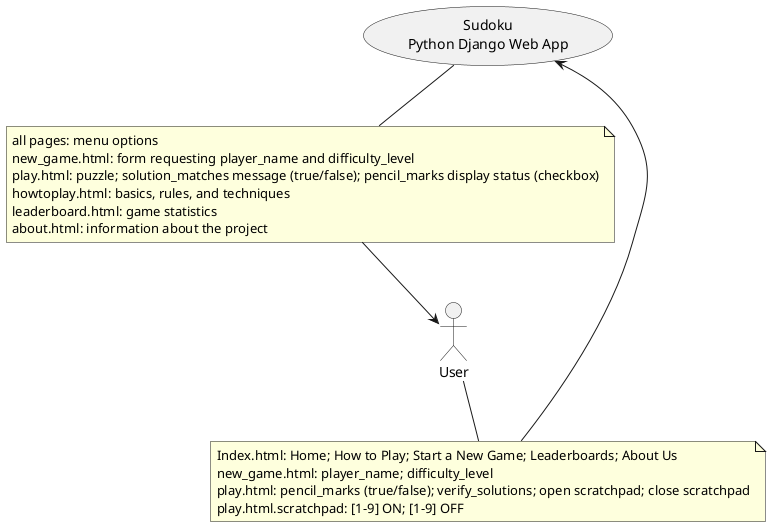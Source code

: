 @startuml
(Sudoku\nPython Django Web App) as (WebApp)

note as input
    Index.html: Home; How to Play; Start a New Game; Leaderboards; About Us
    new_game.html: player_name; difficulty_level
    play.html: pencil_marks (true/false); verify_solutions; open scratchpad; close scratchpad
    play.html.scratchpad: [1-9] ON; [1-9] OFF
end note

note as output
    all pages: menu options
    new_game.html: form requesting player_name and difficulty_level
    play.html: puzzle; solution_matches message (true/false); pencil_marks display status (checkbox)
    howtoplay.html: basics, rules, and techniques
    leaderboard.html: game statistics
    about.html: information about the project
end note

User -- input
input --> (WebApp)

(WebApp) -- output
output --> (User)


@enduml